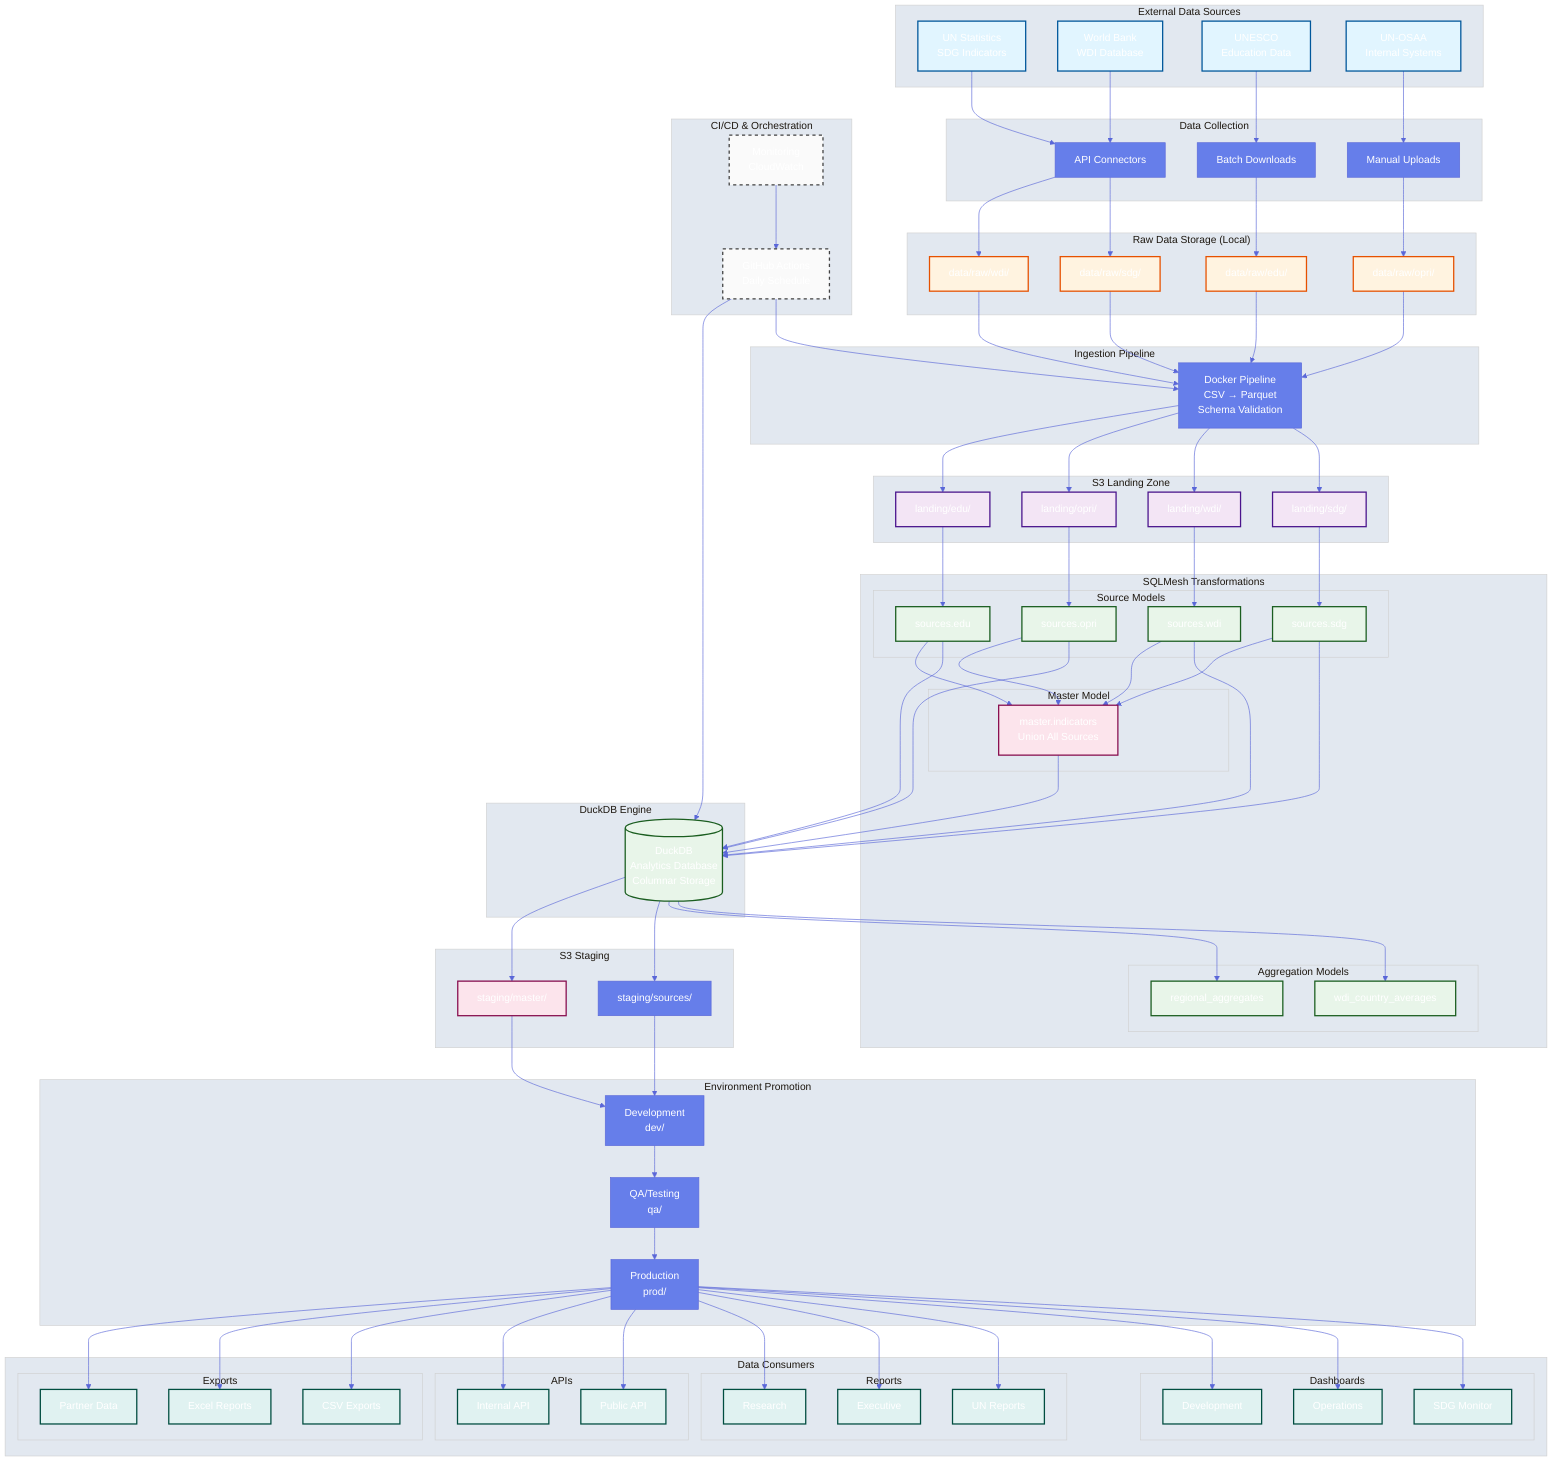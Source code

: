 %%{init: {'theme':'base', 'themeVariables': { 'primaryColor':'#667eea', 'primaryTextColor':'#fff', 'primaryBorderColor':'#5a67d8', 'lineColor':'#5a67d8', 'secondaryColor':'#f7fafc', 'tertiaryColor':'#e2e8f0'}}}%%

graph TB
    %% Complete OSAA Data Pipeline Lineage
    %% Shows the full end-to-end data flow across all sources

    %% External Data Sources
    subgraph "External Data Sources"
        direction LR
        UN[UN Statistics<br/>SDG Indicators]
        WB[World Bank<br/>WDI Database]
        UNESCO[UNESCO<br/>Education Data]
        INTERNAL[UN-OSAA<br/>Internal Systems]
    end

    %% Data Collection Layer
    subgraph "Data Collection"
        direction LR
        API[API Connectors]
        MANUAL[Manual Uploads]
        BATCH[Batch Downloads]
    end

    %% Raw Data Storage
    subgraph "Raw Data Storage (Local)"
        direction LR
        RAW_SDG[data/raw/sdg/]
        RAW_WDI[data/raw/wdi/]
        RAW_OPRI[data/raw/opri/]
        RAW_EDU[data/raw/edu/]
    end

    %% Ingestion Pipeline
    subgraph "Ingestion Pipeline"
        INGEST[Docker Pipeline<br/>CSV → Parquet<br/>Schema Validation]
    end

    %% S3 Landing Zone
    subgraph "S3 Landing Zone"
        direction LR
        LAND_SDG[landing/sdg/]
        LAND_WDI[landing/wdi/]
        LAND_OPRI[landing/opri/]
        LAND_EDU[landing/edu/]
    end

    %% SQLMesh Transformation Layer
    subgraph "SQLMesh Transformations"
        direction TB
        subgraph "Source Models"
            direction LR
            SRC_SDG[sources.sdg]
            SRC_WDI[sources.wdi]
            SRC_OPRI[sources.opri]
            SRC_EDU[sources.edu]
        end

        subgraph "Aggregation Models"
            AGG_WDI[wdi_country_averages]
            AGG_REGIONAL[regional_aggregates]
        end

        subgraph "Master Model"
            MASTER_IND[master.indicators<br/>Union All Sources]
        end
    end

    %% DuckDB Processing
    subgraph "DuckDB Engine"
        DUCKDB[(DuckDB<br/>Analytics Database<br/>Columnar Storage)]
    end

    %% S3 Staging/Output
    subgraph "S3 Staging"
        direction LR
        STAGE_SRC[staging/sources/]
        STAGE_MASTER[staging/master/]
    end

    %% Environment Promotion
    subgraph "Environment Promotion"
        direction LR
        DEV_ENV[Development<br/>dev/]
        QA_ENV[QA/Testing<br/>qa/]
        PROD_ENV[Production<br/>prod/]
    end

    %% Data Consumers
    subgraph "Data Consumers"
        direction TB
        subgraph "Dashboards"
            DASH_SDG[SDG Monitor]
            DASH_OPS[Operations]
            DASH_DEV[Development]
        end

        subgraph "Reports"
            RPT_UN[UN Reports]
            RPT_EXEC[Executive]
            RPT_RESEARCH[Research]
        end

        subgraph "APIs"
            API_PUBLIC[Public API]
            API_INTERNAL[Internal API]
        end

        subgraph "Exports"
            EXP_CSV[CSV Exports]
            EXP_EXCEL[Excel Reports]
            EXP_PARTNER[Partner Data]
        end
    end

    %% CI/CD Pipeline
    subgraph "CI/CD & Orchestration"
        direction LR
        GITHUB[GitHub Actions<br/>Daily Schedule]
        MONITOR[Monitoring<br/>CloudWatch]
    end

    %% Data Flow Connections
    UN --> API
    WB --> API
    UNESCO --> BATCH
    INTERNAL --> MANUAL

    API --> RAW_SDG
    API --> RAW_WDI
    BATCH --> RAW_EDU
    MANUAL --> RAW_OPRI

    RAW_SDG --> INGEST
    RAW_WDI --> INGEST
    RAW_OPRI --> INGEST
    RAW_EDU --> INGEST

    INGEST --> LAND_SDG
    INGEST --> LAND_WDI
    INGEST --> LAND_OPRI
    INGEST --> LAND_EDU

    LAND_SDG --> SRC_SDG
    LAND_WDI --> SRC_WDI
    LAND_OPRI --> SRC_OPRI
    LAND_EDU --> SRC_EDU

    SRC_SDG --> DUCKDB
    SRC_WDI --> DUCKDB
    SRC_OPRI --> DUCKDB
    SRC_EDU --> DUCKDB

    DUCKDB --> AGG_WDI
    DUCKDB --> AGG_REGIONAL

    SRC_SDG --> MASTER_IND
    SRC_WDI --> MASTER_IND
    SRC_OPRI --> MASTER_IND
    SRC_EDU --> MASTER_IND

    MASTER_IND --> DUCKDB
    DUCKDB --> STAGE_SRC
    DUCKDB --> STAGE_MASTER

    STAGE_SRC --> DEV_ENV
    STAGE_MASTER --> DEV_ENV

    DEV_ENV --> QA_ENV
    QA_ENV --> PROD_ENV

    PROD_ENV --> DASH_SDG
    PROD_ENV --> DASH_OPS
    PROD_ENV --> DASH_DEV
    PROD_ENV --> RPT_UN
    PROD_ENV --> RPT_EXEC
    PROD_ENV --> RPT_RESEARCH
    PROD_ENV --> API_PUBLIC
    PROD_ENV --> API_INTERNAL
    PROD_ENV --> EXP_CSV
    PROD_ENV --> EXP_EXCEL
    PROD_ENV --> EXP_PARTNER

    GITHUB --> INGEST
    GITHUB --> DUCKDB
    MONITOR --> GITHUB

    %% Styling
    classDef external fill:#e1f5ff,stroke:#01579b,stroke-width:2px
    classDef raw fill:#fff3e0,stroke:#e65100,stroke-width:2px
    classDef landing fill:#f3e5f5,stroke:#4a148c,stroke-width:2px
    classDef transform fill:#e8f5e9,stroke:#1b5e20,stroke-width:2px
    classDef master fill:#fce4ec,stroke:#880e4f,stroke-width:2px
    classDef output fill:#e0f2f1,stroke:#004d40,stroke-width:2px
    classDef cicd fill:#fafafa,stroke:#424242,stroke-width:2px,stroke-dasharray: 5 5

    class UN,WB,UNESCO,INTERNAL external
    class RAW_SDG,RAW_WDI,RAW_OPRI,RAW_EDU raw
    class LAND_SDG,LAND_WDI,LAND_OPRI,LAND_EDU landing
    class SRC_SDG,SRC_WDI,SRC_OPRI,SRC_EDU,AGG_WDI,AGG_REGIONAL,DUCKDB transform
    class MASTER_IND,STAGE_MASTER master
    class DASH_SDG,DASH_OPS,DASH_DEV,RPT_UN,RPT_EXEC,RPT_RESEARCH,API_PUBLIC,API_INTERNAL,EXP_CSV,EXP_EXCEL,EXP_PARTNER output
    class GITHUB,MONITOR cicd